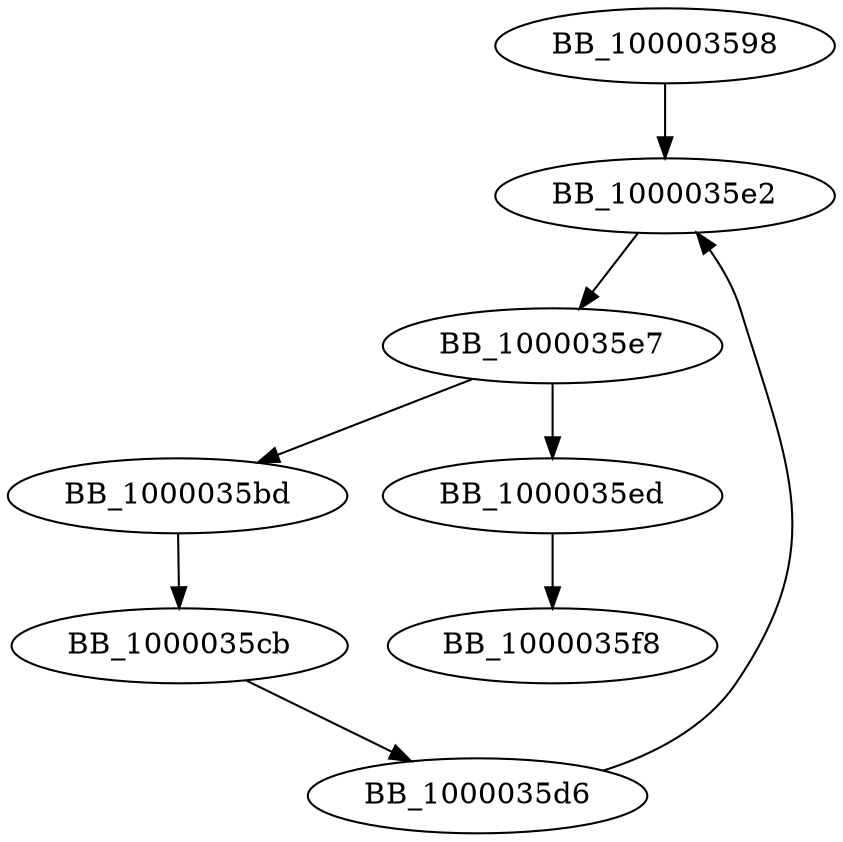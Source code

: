 DiGraph __Z13removeSubstrsSsSs{
BB_100003598->BB_1000035e2
BB_1000035bd->BB_1000035cb
BB_1000035cb->BB_1000035d6
BB_1000035d6->BB_1000035e2
BB_1000035e2->BB_1000035e7
BB_1000035e7->BB_1000035bd
BB_1000035e7->BB_1000035ed
BB_1000035ed->BB_1000035f8
}
